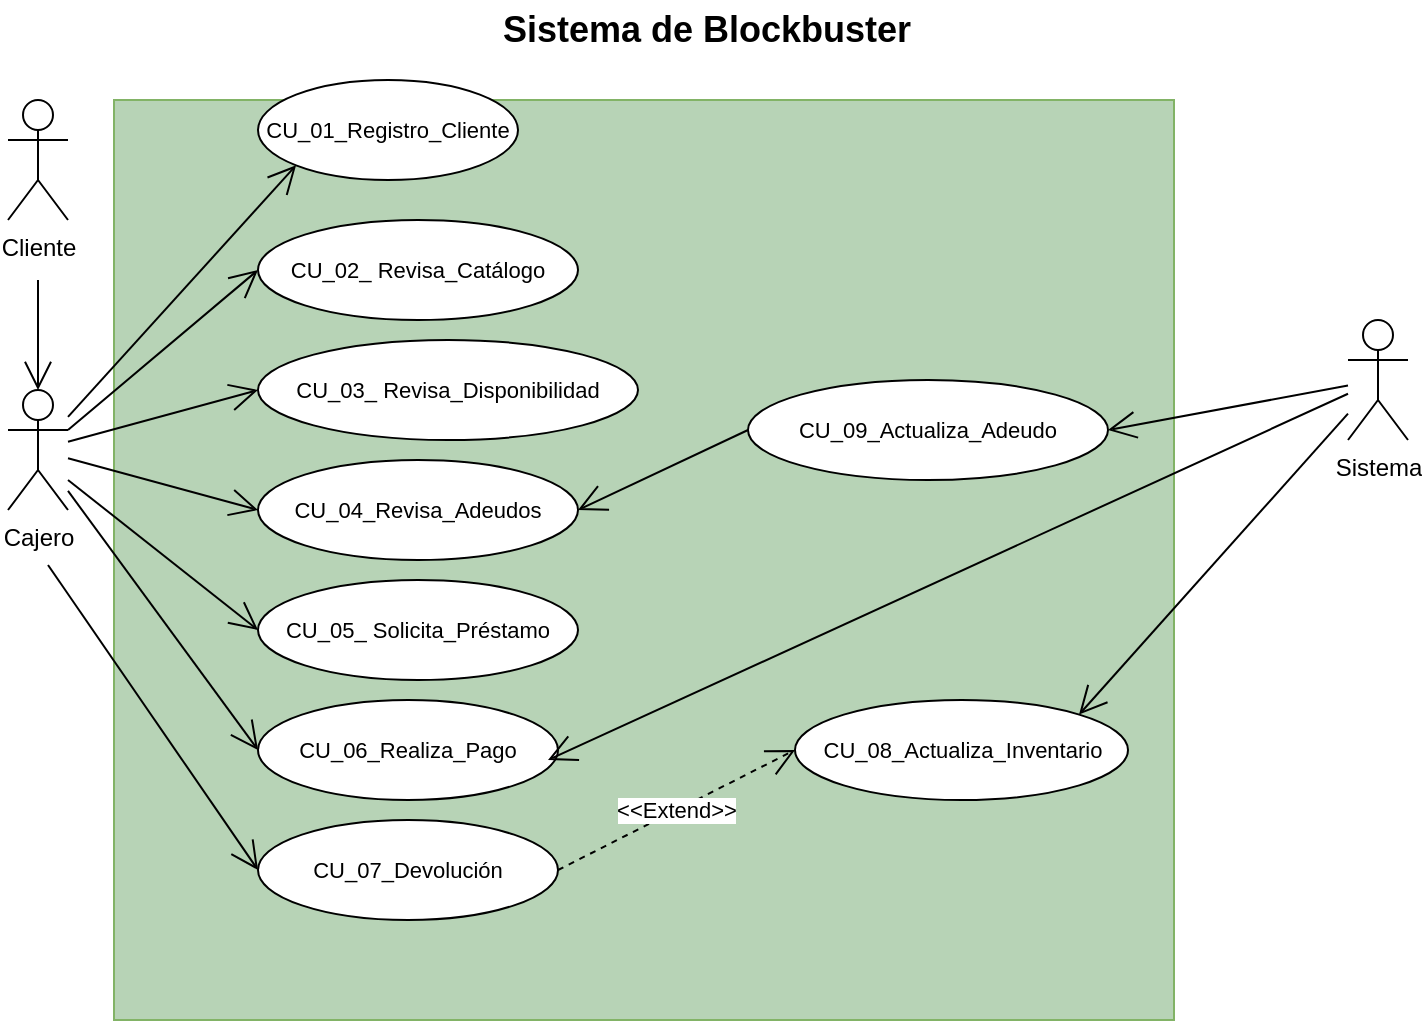 <mxfile version="26.1.0" pages="8">
  <diagram name="Página-1" id="0a1UBv-05hkoor2SjSYL">
    <mxGraphModel dx="1657" dy="445" grid="1" gridSize="10" guides="1" tooltips="1" connect="1" arrows="1" fold="1" page="1" pageScale="1" pageWidth="827" pageHeight="1169" math="0" shadow="0">
      <root>
        <mxCell id="0" />
        <mxCell id="1" parent="0" />
        <mxCell id="W-ATkEFZag7kS3Bsld1D-3" value="Cliente" style="shape=umlActor;verticalLabelPosition=bottom;verticalAlign=top;html=1;outlineConnect=0;" parent="1" vertex="1">
          <mxGeometry x="-763" y="100" width="30" height="60" as="geometry" />
        </mxCell>
        <mxCell id="W-ATkEFZag7kS3Bsld1D-4" value="" style="rounded=0;whiteSpace=wrap;html=1;fillColor=light-dark(#b7d3b6, #1f2f1e);strokeColor=#82b366;" parent="1" vertex="1">
          <mxGeometry x="-710" y="100" width="530" height="460" as="geometry" />
        </mxCell>
        <mxCell id="W-ATkEFZag7kS3Bsld1D-5" value="&lt;font style=&quot;font-size: 11px;&quot;&gt;CU_01_Registro_Cliente&lt;/font&gt;" style="ellipse;whiteSpace=wrap;html=1;" parent="1" vertex="1">
          <mxGeometry x="-638" y="90" width="130" height="50" as="geometry" />
        </mxCell>
        <mxCell id="W-ATkEFZag7kS3Bsld1D-6" value="&lt;font style=&quot;font-size: 11px;&quot;&gt;CU_02_ Revisa_Catálogo&lt;/font&gt;" style="ellipse;whiteSpace=wrap;html=1;" parent="1" vertex="1">
          <mxGeometry x="-638" y="160" width="160" height="50" as="geometry" />
        </mxCell>
        <mxCell id="W-ATkEFZag7kS3Bsld1D-7" value="&lt;font style=&quot;font-size: 11px;&quot;&gt;CU_03_ Revisa_Disponibilidad&lt;/font&gt;" style="ellipse;whiteSpace=wrap;html=1;" parent="1" vertex="1">
          <mxGeometry x="-638" y="220" width="190" height="50" as="geometry" />
        </mxCell>
        <mxCell id="W-ATkEFZag7kS3Bsld1D-8" value="Cajero" style="shape=umlActor;verticalLabelPosition=bottom;verticalAlign=top;html=1;outlineConnect=0;" parent="1" vertex="1">
          <mxGeometry x="-763" y="245" width="30" height="60" as="geometry" />
        </mxCell>
        <mxCell id="W-ATkEFZag7kS3Bsld1D-9" value="&lt;font style=&quot;font-size: 11px;&quot;&gt;CU_05_ Solicita_Préstamo&lt;/font&gt;" style="ellipse;whiteSpace=wrap;html=1;" parent="1" vertex="1">
          <mxGeometry x="-638" y="340" width="160" height="50" as="geometry" />
        </mxCell>
        <mxCell id="W-ATkEFZag7kS3Bsld1D-10" value="&lt;font style=&quot;font-size: 11px;&quot;&gt;CU_04_Revisa_Adeudos&lt;/font&gt;" style="ellipse;whiteSpace=wrap;html=1;" parent="1" vertex="1">
          <mxGeometry x="-638" y="280" width="160" height="50" as="geometry" />
        </mxCell>
        <mxCell id="W-ATkEFZag7kS3Bsld1D-11" value="&lt;font style=&quot;font-size: 11px;&quot;&gt;CU_06_Realiza_Pago&lt;/font&gt;&lt;span style=&quot;color: rgba(0, 0, 0, 0); font-family: monospace; font-size: 0px; text-align: start; text-wrap-mode: nowrap;&quot;&gt;%3CmxGraphModel%3E%3Croot%3E%3CmxCell%20id%3D%220%22%2F%3E%3CmxCell%20id%3D%221%22%20parent%3D%220%22%2F%3E%3CmxCell%20id%3D%222%22%20value%3D%22%26lt%3Bfont%20style%3D%26quot%3Bfont-size%3A%2011px%3B%26quot%3B%26gt%3BCU_05_Revisa%20adeudos%26lt%3B%2Ffont%26gt%3B%22%20style%3D%22ellipse%3BwhiteSpace%3Dwrap%3Bhtml%3D1%3B%22%20vertex%3D%221%22%20parent%3D%221%22%3E%3CmxGeometry%20x%3D%22-70%22%20y%3D%22390%22%20width%3D%22100%22%20height%3D%2250%22%20as%3D%22geometry%22%2F%3E%3C%2FmxCell%3E%3C%2Froot%3E%3C%2FmxGraphModel%3E&lt;/span&gt;" style="ellipse;whiteSpace=wrap;html=1;" parent="1" vertex="1">
          <mxGeometry x="-638" y="400" width="150" height="50" as="geometry" />
        </mxCell>
        <mxCell id="W-ATkEFZag7kS3Bsld1D-12" value="&lt;font style=&quot;font-size: 11px;&quot;&gt;CU_07_Devolución&lt;/font&gt;" style="ellipse;whiteSpace=wrap;html=1;" parent="1" vertex="1">
          <mxGeometry x="-638" y="460" width="150" height="50" as="geometry" />
        </mxCell>
        <mxCell id="W-ATkEFZag7kS3Bsld1D-13" value="&lt;font style=&quot;font-size: 11px;&quot;&gt;CU_09_Actualiza_Adeudo&lt;/font&gt;" style="ellipse;whiteSpace=wrap;html=1;" parent="1" vertex="1">
          <mxGeometry x="-393" y="240" width="180" height="50" as="geometry" />
        </mxCell>
        <mxCell id="W-ATkEFZag7kS3Bsld1D-14" value="&lt;font style=&quot;font-size: 11px;&quot;&gt;CU_08_Actualiza_Inventario&lt;/font&gt;" style="ellipse;whiteSpace=wrap;html=1;" parent="1" vertex="1">
          <mxGeometry x="-369.5" y="400" width="166.5" height="50" as="geometry" />
        </mxCell>
        <mxCell id="W-ATkEFZag7kS3Bsld1D-15" value="" style="endArrow=open;endFill=1;endSize=12;html=1;rounded=0;entryX=0;entryY=1;entryDx=0;entryDy=0;" parent="1" source="W-ATkEFZag7kS3Bsld1D-8" target="W-ATkEFZag7kS3Bsld1D-5" edge="1">
          <mxGeometry width="160" relative="1" as="geometry">
            <mxPoint x="-523" y="310" as="sourcePoint" />
            <mxPoint x="-363" y="310" as="targetPoint" />
          </mxGeometry>
        </mxCell>
        <mxCell id="W-ATkEFZag7kS3Bsld1D-16" value="" style="endArrow=open;endFill=1;endSize=12;html=1;rounded=0;entryX=0;entryY=0.5;entryDx=0;entryDy=0;exitX=1;exitY=0.333;exitDx=0;exitDy=0;exitPerimeter=0;" parent="1" source="W-ATkEFZag7kS3Bsld1D-8" target="W-ATkEFZag7kS3Bsld1D-6" edge="1">
          <mxGeometry width="160" relative="1" as="geometry">
            <mxPoint x="-723" y="266" as="sourcePoint" />
            <mxPoint x="-634" y="153" as="targetPoint" />
          </mxGeometry>
        </mxCell>
        <mxCell id="W-ATkEFZag7kS3Bsld1D-17" value="" style="endArrow=open;endFill=1;endSize=12;html=1;rounded=0;entryX=0;entryY=0.5;entryDx=0;entryDy=0;" parent="1" source="W-ATkEFZag7kS3Bsld1D-8" target="W-ATkEFZag7kS3Bsld1D-7" edge="1">
          <mxGeometry width="160" relative="1" as="geometry">
            <mxPoint x="-723" y="275" as="sourcePoint" />
            <mxPoint x="-633" y="195" as="targetPoint" />
          </mxGeometry>
        </mxCell>
        <mxCell id="W-ATkEFZag7kS3Bsld1D-18" value="" style="endArrow=open;endFill=1;endSize=12;html=1;rounded=0;entryX=0;entryY=0.5;entryDx=0;entryDy=0;" parent="1" source="W-ATkEFZag7kS3Bsld1D-8" target="W-ATkEFZag7kS3Bsld1D-10" edge="1">
          <mxGeometry width="160" relative="1" as="geometry">
            <mxPoint x="-723" y="281" as="sourcePoint" />
            <mxPoint x="-633" y="255" as="targetPoint" />
          </mxGeometry>
        </mxCell>
        <mxCell id="W-ATkEFZag7kS3Bsld1D-19" value="" style="endArrow=open;endFill=1;endSize=12;html=1;rounded=0;entryX=0.5;entryY=0;entryDx=0;entryDy=0;entryPerimeter=0;" parent="1" target="W-ATkEFZag7kS3Bsld1D-8" edge="1">
          <mxGeometry width="160" relative="1" as="geometry">
            <mxPoint x="-748" y="190" as="sourcePoint" />
            <mxPoint x="-634" y="153" as="targetPoint" />
          </mxGeometry>
        </mxCell>
        <mxCell id="W-ATkEFZag7kS3Bsld1D-20" value="" style="endArrow=open;endFill=1;endSize=12;html=1;rounded=0;entryX=0;entryY=0.5;entryDx=0;entryDy=0;" parent="1" source="W-ATkEFZag7kS3Bsld1D-8" target="W-ATkEFZag7kS3Bsld1D-11" edge="1">
          <mxGeometry width="160" relative="1" as="geometry">
            <mxPoint x="-733" y="305" as="sourcePoint" />
            <mxPoint x="-643" y="331" as="targetPoint" />
          </mxGeometry>
        </mxCell>
        <mxCell id="W-ATkEFZag7kS3Bsld1D-21" value="" style="endArrow=open;endFill=1;endSize=12;html=1;rounded=0;entryX=0;entryY=0.5;entryDx=0;entryDy=0;" parent="1" target="W-ATkEFZag7kS3Bsld1D-12" edge="1">
          <mxGeometry width="160" relative="1" as="geometry">
            <mxPoint x="-743" y="332.5" as="sourcePoint" />
            <mxPoint x="-653" y="469.5" as="targetPoint" />
          </mxGeometry>
        </mxCell>
        <mxCell id="W-ATkEFZag7kS3Bsld1D-22" value="Sistema" style="shape=umlActor;verticalLabelPosition=bottom;verticalAlign=top;html=1;outlineConnect=0;" parent="1" vertex="1">
          <mxGeometry x="-93" y="210" width="30" height="60" as="geometry" />
        </mxCell>
        <mxCell id="W-ATkEFZag7kS3Bsld1D-23" value="" style="endArrow=open;endFill=1;endSize=12;html=1;rounded=0;entryX=1;entryY=0;entryDx=0;entryDy=0;" parent="1" source="W-ATkEFZag7kS3Bsld1D-22" target="W-ATkEFZag7kS3Bsld1D-14" edge="1">
          <mxGeometry width="160" relative="1" as="geometry">
            <mxPoint x="-113" y="240" as="sourcePoint" />
            <mxPoint x="-203" y="342.5" as="targetPoint" />
          </mxGeometry>
        </mxCell>
        <mxCell id="W-ATkEFZag7kS3Bsld1D-24" value="Sistema de Blockbuster" style="text;html=1;align=center;verticalAlign=middle;whiteSpace=wrap;rounded=0;fontSize=18;fontStyle=1" parent="1" vertex="1">
          <mxGeometry x="-530" y="50" width="233" height="30" as="geometry" />
        </mxCell>
        <mxCell id="W-ATkEFZag7kS3Bsld1D-25" value="&amp;lt;&amp;lt;Extend&amp;gt;&amp;gt;" style="endArrow=open;endSize=12;dashed=1;html=1;rounded=0;exitX=1;exitY=0.5;exitDx=0;exitDy=0;entryX=0;entryY=0.5;entryDx=0;entryDy=0;" parent="1" source="W-ATkEFZag7kS3Bsld1D-12" target="W-ATkEFZag7kS3Bsld1D-14" edge="1">
          <mxGeometry width="160" relative="1" as="geometry">
            <mxPoint x="-473" y="469.5" as="sourcePoint" />
            <mxPoint x="-313" y="469.5" as="targetPoint" />
          </mxGeometry>
        </mxCell>
        <mxCell id="W-ATkEFZag7kS3Bsld1D-26" value="" style="endArrow=open;endFill=1;endSize=12;html=1;rounded=0;entryX=1;entryY=0.5;entryDx=0;entryDy=0;" parent="1" source="W-ATkEFZag7kS3Bsld1D-22" target="W-ATkEFZag7kS3Bsld1D-13" edge="1">
          <mxGeometry width="160" relative="1" as="geometry">
            <mxPoint x="-93" y="240" as="sourcePoint" />
            <mxPoint x="-261" y="347" as="targetPoint" />
          </mxGeometry>
        </mxCell>
        <mxCell id="W-ATkEFZag7kS3Bsld1D-27" value="" style="endArrow=open;endFill=1;endSize=12;html=1;rounded=0;entryX=1;entryY=0.5;entryDx=0;entryDy=0;exitX=0;exitY=0.5;exitDx=0;exitDy=0;" parent="1" source="W-ATkEFZag7kS3Bsld1D-13" target="W-ATkEFZag7kS3Bsld1D-10" edge="1">
          <mxGeometry width="160" relative="1" as="geometry">
            <mxPoint x="-393" y="236.5" as="sourcePoint" />
            <mxPoint x="-493" y="293.5" as="targetPoint" />
          </mxGeometry>
        </mxCell>
        <mxCell id="W-ATkEFZag7kS3Bsld1D-28" value="" style="endArrow=open;endFill=1;endSize=12;html=1;rounded=0;entryX=1;entryY=0;entryDx=0;entryDy=0;" parent="1" source="W-ATkEFZag7kS3Bsld1D-22" edge="1">
          <mxGeometry width="160" relative="1" as="geometry">
            <mxPoint x="-358" y="280" as="sourcePoint" />
            <mxPoint x="-493" y="430" as="targetPoint" />
          </mxGeometry>
        </mxCell>
        <mxCell id="Vn43MLmlnwBbOLWk0ujN-1" value="" style="endArrow=open;endFill=1;endSize=12;html=1;rounded=0;entryX=0;entryY=0.5;entryDx=0;entryDy=0;" edge="1" parent="1" target="W-ATkEFZag7kS3Bsld1D-9">
          <mxGeometry width="160" relative="1" as="geometry">
            <mxPoint x="-733" y="290" as="sourcePoint" />
            <mxPoint x="-643" y="316" as="targetPoint" />
          </mxGeometry>
        </mxCell>
      </root>
    </mxGraphModel>
  </diagram>
  <diagram id="jJLXUhx9c1mH9HwRvci8" name="Página-2">
    <mxGraphModel grid="1" page="1" gridSize="10" guides="1" tooltips="1" connect="1" arrows="1" fold="1" pageScale="1" pageWidth="850" pageHeight="1100" math="0" shadow="0">
      <root>
        <mxCell id="0" />
        <mxCell id="1" parent="0" />
        <mxCell id="t9v9KFtPtqpcVWcIcjoI-1" value="Cliente" style="shape=umlActor;verticalLabelPosition=bottom;verticalAlign=top;html=1;outlineConnect=0;" vertex="1" parent="1">
          <mxGeometry x="-800" y="40" width="30" height="60" as="geometry" />
        </mxCell>
        <mxCell id="t9v9KFtPtqpcVWcIcjoI-3" value="&lt;font style=&quot;font-size: 11px;&quot;&gt;CU_01_Registro_Cliente&lt;/font&gt;" style="ellipse;whiteSpace=wrap;html=1;" vertex="1" parent="1">
          <mxGeometry x="-700" y="40" width="130" height="50" as="geometry" />
        </mxCell>
        <mxCell id="t9v9KFtPtqpcVWcIcjoI-6" value="Cajero" style="shape=umlActor;verticalLabelPosition=bottom;verticalAlign=top;html=1;outlineConnect=0;" vertex="1" parent="1">
          <mxGeometry x="-800" y="185" width="30" height="60" as="geometry" />
        </mxCell>
        <mxCell id="t9v9KFtPtqpcVWcIcjoI-13" value="" style="endArrow=open;endFill=1;endSize=12;html=1;rounded=0;entryX=0;entryY=1;entryDx=0;entryDy=0;" edge="1" parent="1" source="t9v9KFtPtqpcVWcIcjoI-6" target="t9v9KFtPtqpcVWcIcjoI-3">
          <mxGeometry width="160" relative="1" as="geometry">
            <mxPoint x="-560" y="250" as="sourcePoint" />
            <mxPoint x="-400" y="250" as="targetPoint" />
          </mxGeometry>
        </mxCell>
        <mxCell id="t9v9KFtPtqpcVWcIcjoI-17" value="" style="endArrow=open;endFill=1;endSize=12;html=1;rounded=0;entryX=0.5;entryY=0;entryDx=0;entryDy=0;entryPerimeter=0;" edge="1" parent="1" target="t9v9KFtPtqpcVWcIcjoI-6">
          <mxGeometry width="160" relative="1" as="geometry">
            <mxPoint x="-785" y="130" as="sourcePoint" />
            <mxPoint x="-671" y="93" as="targetPoint" />
          </mxGeometry>
        </mxCell>
      </root>
    </mxGraphModel>
  </diagram>
  <diagram id="LxfHRVWeubwFNVRgWmdZ" name="Página-3">
    <mxGraphModel dx="1804" dy="512" grid="1" gridSize="10" guides="1" tooltips="1" connect="1" arrows="1" fold="1" page="1" pageScale="1" pageWidth="850" pageHeight="1100" math="0" shadow="0">
      <root>
        <mxCell id="0" />
        <mxCell id="1" parent="0" />
        <mxCell id="6K1Rr7FUYX4I7AYkXjvy-1" value="Cliente" style="shape=umlActor;verticalLabelPosition=bottom;verticalAlign=top;html=1;outlineConnect=0;" vertex="1" parent="1">
          <mxGeometry x="-800" y="40" width="30" height="60" as="geometry" />
        </mxCell>
        <mxCell id="6K1Rr7FUYX4I7AYkXjvy-3" value="&lt;font style=&quot;font-size: 11px;&quot;&gt;CU_02_ Revisa_Catálogo&lt;/font&gt;" style="ellipse;whiteSpace=wrap;html=1;" vertex="1" parent="1">
          <mxGeometry x="-680" y="100" width="160" height="50" as="geometry" />
        </mxCell>
        <mxCell id="6K1Rr7FUYX4I7AYkXjvy-5" value="Cajero" style="shape=umlActor;verticalLabelPosition=bottom;verticalAlign=top;html=1;outlineConnect=0;" vertex="1" parent="1">
          <mxGeometry x="-800" y="185" width="30" height="60" as="geometry" />
        </mxCell>
        <mxCell id="6K1Rr7FUYX4I7AYkXjvy-11" value="" style="endArrow=open;endFill=1;endSize=12;html=1;rounded=0;entryX=0;entryY=0.5;entryDx=0;entryDy=0;exitX=1;exitY=0.333;exitDx=0;exitDy=0;exitPerimeter=0;" edge="1" parent="1" source="6K1Rr7FUYX4I7AYkXjvy-5" target="6K1Rr7FUYX4I7AYkXjvy-3">
          <mxGeometry width="160" relative="1" as="geometry">
            <mxPoint x="-760" y="206" as="sourcePoint" />
            <mxPoint x="-671" y="93" as="targetPoint" />
          </mxGeometry>
        </mxCell>
        <mxCell id="6K1Rr7FUYX4I7AYkXjvy-14" value="" style="endArrow=open;endFill=1;endSize=12;html=1;rounded=0;entryX=0.5;entryY=0;entryDx=0;entryDy=0;entryPerimeter=0;" edge="1" parent="1" target="6K1Rr7FUYX4I7AYkXjvy-5">
          <mxGeometry width="160" relative="1" as="geometry">
            <mxPoint x="-785" y="130" as="sourcePoint" />
            <mxPoint x="-671" y="93" as="targetPoint" />
          </mxGeometry>
        </mxCell>
      </root>
    </mxGraphModel>
  </diagram>
  <diagram id="TT77oECiA-LPVzCkUcD8" name="Página-4">
    <mxGraphModel dx="1804" dy="512" grid="1" gridSize="10" guides="1" tooltips="1" connect="1" arrows="1" fold="1" page="1" pageScale="1" pageWidth="850" pageHeight="1100" math="0" shadow="0">
      <root>
        <mxCell id="0" />
        <mxCell id="1" parent="0" />
        <mxCell id="RPUQpoBMv-FVTIeQrOO1-1" value="Cliente" style="shape=umlActor;verticalLabelPosition=bottom;verticalAlign=top;html=1;outlineConnect=0;" vertex="1" parent="1">
          <mxGeometry x="-800" y="40" width="30" height="60" as="geometry" />
        </mxCell>
        <mxCell id="RPUQpoBMv-FVTIeQrOO1-4" value="&lt;font style=&quot;font-size: 11px;&quot;&gt;CU_03_ Revisa_Disponibilidad&lt;/font&gt;" style="ellipse;whiteSpace=wrap;html=1;" vertex="1" parent="1">
          <mxGeometry x="-680" y="160" width="190" height="50" as="geometry" />
        </mxCell>
        <mxCell id="RPUQpoBMv-FVTIeQrOO1-5" value="Cajero" style="shape=umlActor;verticalLabelPosition=bottom;verticalAlign=top;html=1;outlineConnect=0;" vertex="1" parent="1">
          <mxGeometry x="-800" y="185" width="30" height="60" as="geometry" />
        </mxCell>
        <mxCell id="RPUQpoBMv-FVTIeQrOO1-12" value="" style="endArrow=open;endFill=1;endSize=12;html=1;rounded=0;entryX=0;entryY=0.5;entryDx=0;entryDy=0;" edge="1" parent="1" source="RPUQpoBMv-FVTIeQrOO1-5" target="RPUQpoBMv-FVTIeQrOO1-4">
          <mxGeometry width="160" relative="1" as="geometry">
            <mxPoint x="-760" y="215" as="sourcePoint" />
            <mxPoint x="-670" y="135" as="targetPoint" />
          </mxGeometry>
        </mxCell>
        <mxCell id="RPUQpoBMv-FVTIeQrOO1-14" value="" style="endArrow=open;endFill=1;endSize=12;html=1;rounded=0;entryX=0.5;entryY=0;entryDx=0;entryDy=0;entryPerimeter=0;" edge="1" parent="1" target="RPUQpoBMv-FVTIeQrOO1-5">
          <mxGeometry width="160" relative="1" as="geometry">
            <mxPoint x="-785" y="130" as="sourcePoint" />
            <mxPoint x="-671" y="93" as="targetPoint" />
          </mxGeometry>
        </mxCell>
      </root>
    </mxGraphModel>
  </diagram>
  <diagram id="7Uz8Viym9j6hZpBu_HdV" name="Página-5">
    <mxGraphModel dx="2122" dy="683" grid="1" gridSize="10" guides="1" tooltips="1" connect="1" arrows="1" fold="1" page="1" pageScale="1" pageWidth="850" pageHeight="1100" math="0" shadow="0">
      <root>
        <mxCell id="0" />
        <mxCell id="1" parent="0" />
        <mxCell id="_ZeTI6DfK9wnaketv1QX-1" value="Cliente" style="shape=umlActor;verticalLabelPosition=bottom;verticalAlign=top;html=1;outlineConnect=0;" vertex="1" parent="1">
          <mxGeometry x="-800" y="40" width="30" height="60" as="geometry" />
        </mxCell>
        <mxCell id="_ZeTI6DfK9wnaketv1QX-6" value="Cajero" style="shape=umlActor;verticalLabelPosition=bottom;verticalAlign=top;html=1;outlineConnect=0;" vertex="1" parent="1">
          <mxGeometry x="-800" y="185" width="30" height="60" as="geometry" />
        </mxCell>
        <mxCell id="_ZeTI6DfK9wnaketv1QX-8" value="&lt;font style=&quot;font-size: 11px;&quot;&gt;CU_04_Revisa_Adeudos&lt;/font&gt;" style="ellipse;whiteSpace=wrap;html=1;" vertex="1" parent="1">
          <mxGeometry x="-720" y="190" width="160" height="50" as="geometry" />
        </mxCell>
        <mxCell id="_ZeTI6DfK9wnaketv1QX-11" value="&lt;font style=&quot;font-size: 11px;&quot;&gt;CU_09_Actualiza_Adeudo&lt;/font&gt;" style="ellipse;whiteSpace=wrap;html=1;" vertex="1" parent="1">
          <mxGeometry x="-520" y="190" width="180" height="50" as="geometry" />
        </mxCell>
        <mxCell id="_ZeTI6DfK9wnaketv1QX-16" value="" style="endArrow=open;endFill=1;endSize=12;html=1;rounded=0;entryX=0;entryY=0.5;entryDx=0;entryDy=0;" edge="1" parent="1" source="_ZeTI6DfK9wnaketv1QX-6" target="_ZeTI6DfK9wnaketv1QX-8">
          <mxGeometry width="160" relative="1" as="geometry">
            <mxPoint x="-760" y="221" as="sourcePoint" />
            <mxPoint x="-670" y="195" as="targetPoint" />
          </mxGeometry>
        </mxCell>
        <mxCell id="_ZeTI6DfK9wnaketv1QX-17" value="" style="endArrow=open;endFill=1;endSize=12;html=1;rounded=0;entryX=0.5;entryY=0;entryDx=0;entryDy=0;entryPerimeter=0;" edge="1" parent="1" target="_ZeTI6DfK9wnaketv1QX-6">
          <mxGeometry width="160" relative="1" as="geometry">
            <mxPoint x="-785" y="130" as="sourcePoint" />
            <mxPoint x="-671" y="93" as="targetPoint" />
          </mxGeometry>
        </mxCell>
        <mxCell id="_ZeTI6DfK9wnaketv1QX-20" value="Sistema" style="shape=umlActor;verticalLabelPosition=bottom;verticalAlign=top;html=1;outlineConnect=0;" vertex="1" parent="1">
          <mxGeometry x="-280" y="185" width="30" height="60" as="geometry" />
        </mxCell>
        <mxCell id="_ZeTI6DfK9wnaketv1QX-23" value="" style="endArrow=open;endFill=1;endSize=12;html=1;rounded=0;entryX=1;entryY=0.5;entryDx=0;entryDy=0;" edge="1" parent="1" source="_ZeTI6DfK9wnaketv1QX-20" target="_ZeTI6DfK9wnaketv1QX-11">
          <mxGeometry width="160" relative="1" as="geometry">
            <mxPoint x="-170" y="180" as="sourcePoint" />
            <mxPoint x="-338" y="287" as="targetPoint" />
          </mxGeometry>
        </mxCell>
        <mxCell id="_ZeTI6DfK9wnaketv1QX-24" value="" style="endArrow=open;endFill=1;endSize=12;html=1;rounded=0;entryX=1;entryY=0.5;entryDx=0;entryDy=0;exitX=0;exitY=0.5;exitDx=0;exitDy=0;" edge="1" parent="1" source="_ZeTI6DfK9wnaketv1QX-11" target="_ZeTI6DfK9wnaketv1QX-8">
          <mxGeometry width="160" relative="1" as="geometry">
            <mxPoint x="-470" y="176.5" as="sourcePoint" />
            <mxPoint x="-570" y="233.5" as="targetPoint" />
          </mxGeometry>
        </mxCell>
      </root>
    </mxGraphModel>
  </diagram>
  <diagram id="NIJFv4_YoZdskfqTafty" name="Página-6">
    <mxGraphModel dx="1910" dy="569" grid="1" gridSize="10" guides="1" tooltips="1" connect="1" arrows="1" fold="1" page="1" pageScale="1" pageWidth="850" pageHeight="1100" math="0" shadow="0">
      <root>
        <mxCell id="0" />
        <mxCell id="1" parent="0" />
        <mxCell id="OeaFOg3VgD0kLVLGKp2A-1" value="Cliente" style="shape=umlActor;verticalLabelPosition=bottom;verticalAlign=top;html=1;outlineConnect=0;" vertex="1" parent="1">
          <mxGeometry x="-800" y="40" width="30" height="60" as="geometry" />
        </mxCell>
        <mxCell id="OeaFOg3VgD0kLVLGKp2A-2" value="Cajero" style="shape=umlActor;verticalLabelPosition=bottom;verticalAlign=top;html=1;outlineConnect=0;" vertex="1" parent="1">
          <mxGeometry x="-800" y="185" width="30" height="60" as="geometry" />
        </mxCell>
        <mxCell id="OeaFOg3VgD0kLVLGKp2A-3" value="&lt;font style=&quot;font-size: 11px;&quot;&gt;CU_05_ Solicita_Préstamo&lt;/font&gt;" style="ellipse;whiteSpace=wrap;html=1;" vertex="1" parent="1">
          <mxGeometry x="-675" y="280" width="160" height="50" as="geometry" />
        </mxCell>
        <mxCell id="OeaFOg3VgD0kLVLGKp2A-4" value="" style="endArrow=open;endFill=1;endSize=12;html=1;rounded=0;entryX=0.5;entryY=0;entryDx=0;entryDy=0;entryPerimeter=0;" edge="1" parent="1" target="OeaFOg3VgD0kLVLGKp2A-2">
          <mxGeometry width="160" relative="1" as="geometry">
            <mxPoint x="-785" y="130" as="sourcePoint" />
            <mxPoint x="-671" y="93" as="targetPoint" />
          </mxGeometry>
        </mxCell>
        <mxCell id="OeaFOg3VgD0kLVLGKp2A-5" value="" style="endArrow=open;endFill=1;endSize=12;html=1;rounded=0;entryX=0;entryY=0.5;entryDx=0;entryDy=0;" edge="1" parent="1" target="OeaFOg3VgD0kLVLGKp2A-3">
          <mxGeometry width="160" relative="1" as="geometry">
            <mxPoint x="-770" y="230" as="sourcePoint" />
            <mxPoint x="-680" y="256" as="targetPoint" />
          </mxGeometry>
        </mxCell>
      </root>
    </mxGraphModel>
  </diagram>
  <diagram id="072-zG2_eZhv9EFcnPE2" name="Página-7">
    <mxGraphModel dx="1531" dy="366" grid="1" gridSize="10" guides="1" tooltips="1" connect="1" arrows="1" fold="1" page="1" pageScale="1" pageWidth="850" pageHeight="1100" math="0" shadow="0">
      <root>
        <mxCell id="0" />
        <mxCell id="1" parent="0" />
        <mxCell id="GbyfCSPRUrYyW6T2HYx4-1" value="Cliente" style="shape=umlActor;verticalLabelPosition=bottom;verticalAlign=top;html=1;outlineConnect=0;" vertex="1" parent="1">
          <mxGeometry x="-800" y="40" width="30" height="60" as="geometry" />
        </mxCell>
        <mxCell id="GbyfCSPRUrYyW6T2HYx4-6" value="Cajero" style="shape=umlActor;verticalLabelPosition=bottom;verticalAlign=top;html=1;outlineConnect=0;" vertex="1" parent="1">
          <mxGeometry x="-800" y="185" width="30" height="60" as="geometry" />
        </mxCell>
        <mxCell id="GbyfCSPRUrYyW6T2HYx4-9" value="&lt;font style=&quot;font-size: 11px;&quot;&gt;CU_06_Realiza_Pago&lt;/font&gt;&lt;span style=&quot;color: rgba(0, 0, 0, 0); font-family: monospace; font-size: 0px; text-align: start; text-wrap-mode: nowrap;&quot;&gt;%3CmxGraphModel%3E%3Croot%3E%3CmxCell%20id%3D%220%22%2F%3E%3CmxCell%20id%3D%221%22%20parent%3D%220%22%2F%3E%3CmxCell%20id%3D%222%22%20value%3D%22%26lt%3Bfont%20style%3D%26quot%3Bfont-size%3A%2011px%3B%26quot%3B%26gt%3BCU_05_Revisa%20adeudos%26lt%3B%2Ffont%26gt%3B%22%20style%3D%22ellipse%3BwhiteSpace%3Dwrap%3Bhtml%3D1%3B%22%20vertex%3D%221%22%20parent%3D%221%22%3E%3CmxGeometry%20x%3D%22-70%22%20y%3D%22390%22%20width%3D%22100%22%20height%3D%2250%22%20as%3D%22geometry%22%2F%3E%3C%2FmxCell%3E%3C%2Froot%3E%3C%2FmxGraphModel%3E&lt;/span&gt;" style="ellipse;whiteSpace=wrap;html=1;" vertex="1" parent="1">
          <mxGeometry x="-707" y="190" width="150" height="50" as="geometry" />
        </mxCell>
        <mxCell id="GbyfCSPRUrYyW6T2HYx4-17" value="" style="endArrow=open;endFill=1;endSize=12;html=1;rounded=0;entryX=0.5;entryY=0;entryDx=0;entryDy=0;entryPerimeter=0;" edge="1" parent="1" target="GbyfCSPRUrYyW6T2HYx4-6">
          <mxGeometry width="160" relative="1" as="geometry">
            <mxPoint x="-785" y="130" as="sourcePoint" />
            <mxPoint x="-671" y="93" as="targetPoint" />
          </mxGeometry>
        </mxCell>
        <mxCell id="GbyfCSPRUrYyW6T2HYx4-18" value="" style="endArrow=open;endFill=1;endSize=12;html=1;rounded=0;entryX=0;entryY=0.5;entryDx=0;entryDy=0;" edge="1" parent="1" source="GbyfCSPRUrYyW6T2HYx4-6" target="GbyfCSPRUrYyW6T2HYx4-9">
          <mxGeometry width="160" relative="1" as="geometry">
            <mxPoint x="-770" y="245" as="sourcePoint" />
            <mxPoint x="-680" y="271" as="targetPoint" />
          </mxGeometry>
        </mxCell>
        <mxCell id="GbyfCSPRUrYyW6T2HYx4-20" value="Sistema" style="shape=umlActor;verticalLabelPosition=bottom;verticalAlign=top;html=1;outlineConnect=0;" vertex="1" parent="1">
          <mxGeometry x="-517" y="185" width="30" height="60" as="geometry" />
        </mxCell>
        <mxCell id="GbyfCSPRUrYyW6T2HYx4-25" value="" style="endArrow=open;endFill=1;endSize=12;html=1;rounded=0;entryX=1;entryY=0.5;entryDx=0;entryDy=0;" edge="1" parent="1" source="GbyfCSPRUrYyW6T2HYx4-20" target="GbyfCSPRUrYyW6T2HYx4-9">
          <mxGeometry width="160" relative="1" as="geometry">
            <mxPoint x="-395" y="220" as="sourcePoint" />
            <mxPoint x="-530" y="370" as="targetPoint" />
          </mxGeometry>
        </mxCell>
      </root>
    </mxGraphModel>
  </diagram>
  <diagram id="7Utt3_s9RJqMyi2ijjPn" name="Página-8">
    <mxGraphModel dx="1613" dy="410" grid="1" gridSize="10" guides="1" tooltips="1" connect="1" arrows="1" fold="1" page="1" pageScale="1" pageWidth="850" pageHeight="1100" math="0" shadow="0">
      <root>
        <mxCell id="0" />
        <mxCell id="1" parent="0" />
        <mxCell id="Imox07zLehO9YllIhCT1-1" value="Cliente" style="shape=umlActor;verticalLabelPosition=bottom;verticalAlign=top;html=1;outlineConnect=0;" vertex="1" parent="1">
          <mxGeometry x="-800" y="40" width="30" height="60" as="geometry" />
        </mxCell>
        <mxCell id="Imox07zLehO9YllIhCT1-6" value="Cajero" style="shape=umlActor;verticalLabelPosition=bottom;verticalAlign=top;html=1;outlineConnect=0;" vertex="1" parent="1">
          <mxGeometry x="-800" y="185" width="30" height="60" as="geometry" />
        </mxCell>
        <mxCell id="Imox07zLehO9YllIhCT1-10" value="&lt;font style=&quot;font-size: 11px;&quot;&gt;CU_07_Devolución&lt;/font&gt;" style="ellipse;whiteSpace=wrap;html=1;" vertex="1" parent="1">
          <mxGeometry x="-717" y="190" width="150" height="50" as="geometry" />
        </mxCell>
        <mxCell id="Imox07zLehO9YllIhCT1-12" value="&lt;font style=&quot;font-size: 11px;&quot;&gt;CU_08_Actualiza_Inventario&lt;/font&gt;" style="ellipse;whiteSpace=wrap;html=1;" vertex="1" parent="1">
          <mxGeometry x="-462" y="190" width="166.5" height="50" as="geometry" />
        </mxCell>
        <mxCell id="Imox07zLehO9YllIhCT1-17" value="" style="endArrow=open;endFill=1;endSize=12;html=1;rounded=0;entryX=0.5;entryY=0;entryDx=0;entryDy=0;entryPerimeter=0;" edge="1" parent="1" target="Imox07zLehO9YllIhCT1-6">
          <mxGeometry width="160" relative="1" as="geometry">
            <mxPoint x="-785" y="130" as="sourcePoint" />
            <mxPoint x="-671" y="93" as="targetPoint" />
          </mxGeometry>
        </mxCell>
        <mxCell id="Imox07zLehO9YllIhCT1-19" value="" style="endArrow=open;endFill=1;endSize=12;html=1;rounded=0;entryX=0;entryY=0.5;entryDx=0;entryDy=0;" edge="1" parent="1" target="Imox07zLehO9YllIhCT1-10" source="Imox07zLehO9YllIhCT1-6">
          <mxGeometry width="160" relative="1" as="geometry">
            <mxPoint x="-780" y="272.5" as="sourcePoint" />
            <mxPoint x="-690" y="409.5" as="targetPoint" />
          </mxGeometry>
        </mxCell>
        <mxCell id="Imox07zLehO9YllIhCT1-20" value="Sistema" style="shape=umlActor;verticalLabelPosition=bottom;verticalAlign=top;html=1;outlineConnect=0;" vertex="1" parent="1">
          <mxGeometry x="-237" y="185" width="30" height="60" as="geometry" />
        </mxCell>
        <mxCell id="Imox07zLehO9YllIhCT1-21" value="" style="endArrow=open;endFill=1;endSize=12;html=1;rounded=0;entryX=1;entryY=0.5;entryDx=0;entryDy=0;" edge="1" parent="1" source="Imox07zLehO9YllIhCT1-20" target="Imox07zLehO9YllIhCT1-12">
          <mxGeometry width="160" relative="1" as="geometry">
            <mxPoint x="-150" y="180" as="sourcePoint" />
            <mxPoint x="-240" y="282.5" as="targetPoint" />
          </mxGeometry>
        </mxCell>
        <mxCell id="Imox07zLehO9YllIhCT1-22" value="&amp;lt;&amp;lt;Extend&amp;gt;&amp;gt;" style="endArrow=open;endSize=12;dashed=1;html=1;rounded=0;exitX=1;exitY=0.5;exitDx=0;exitDy=0;entryX=0;entryY=0.5;entryDx=0;entryDy=0;" edge="1" parent="1" source="Imox07zLehO9YllIhCT1-10" target="Imox07zLehO9YllIhCT1-12">
          <mxGeometry width="160" relative="1" as="geometry">
            <mxPoint x="-510" y="409.5" as="sourcePoint" />
            <mxPoint x="-350" y="409.5" as="targetPoint" />
          </mxGeometry>
        </mxCell>
      </root>
    </mxGraphModel>
  </diagram>
</mxfile>
